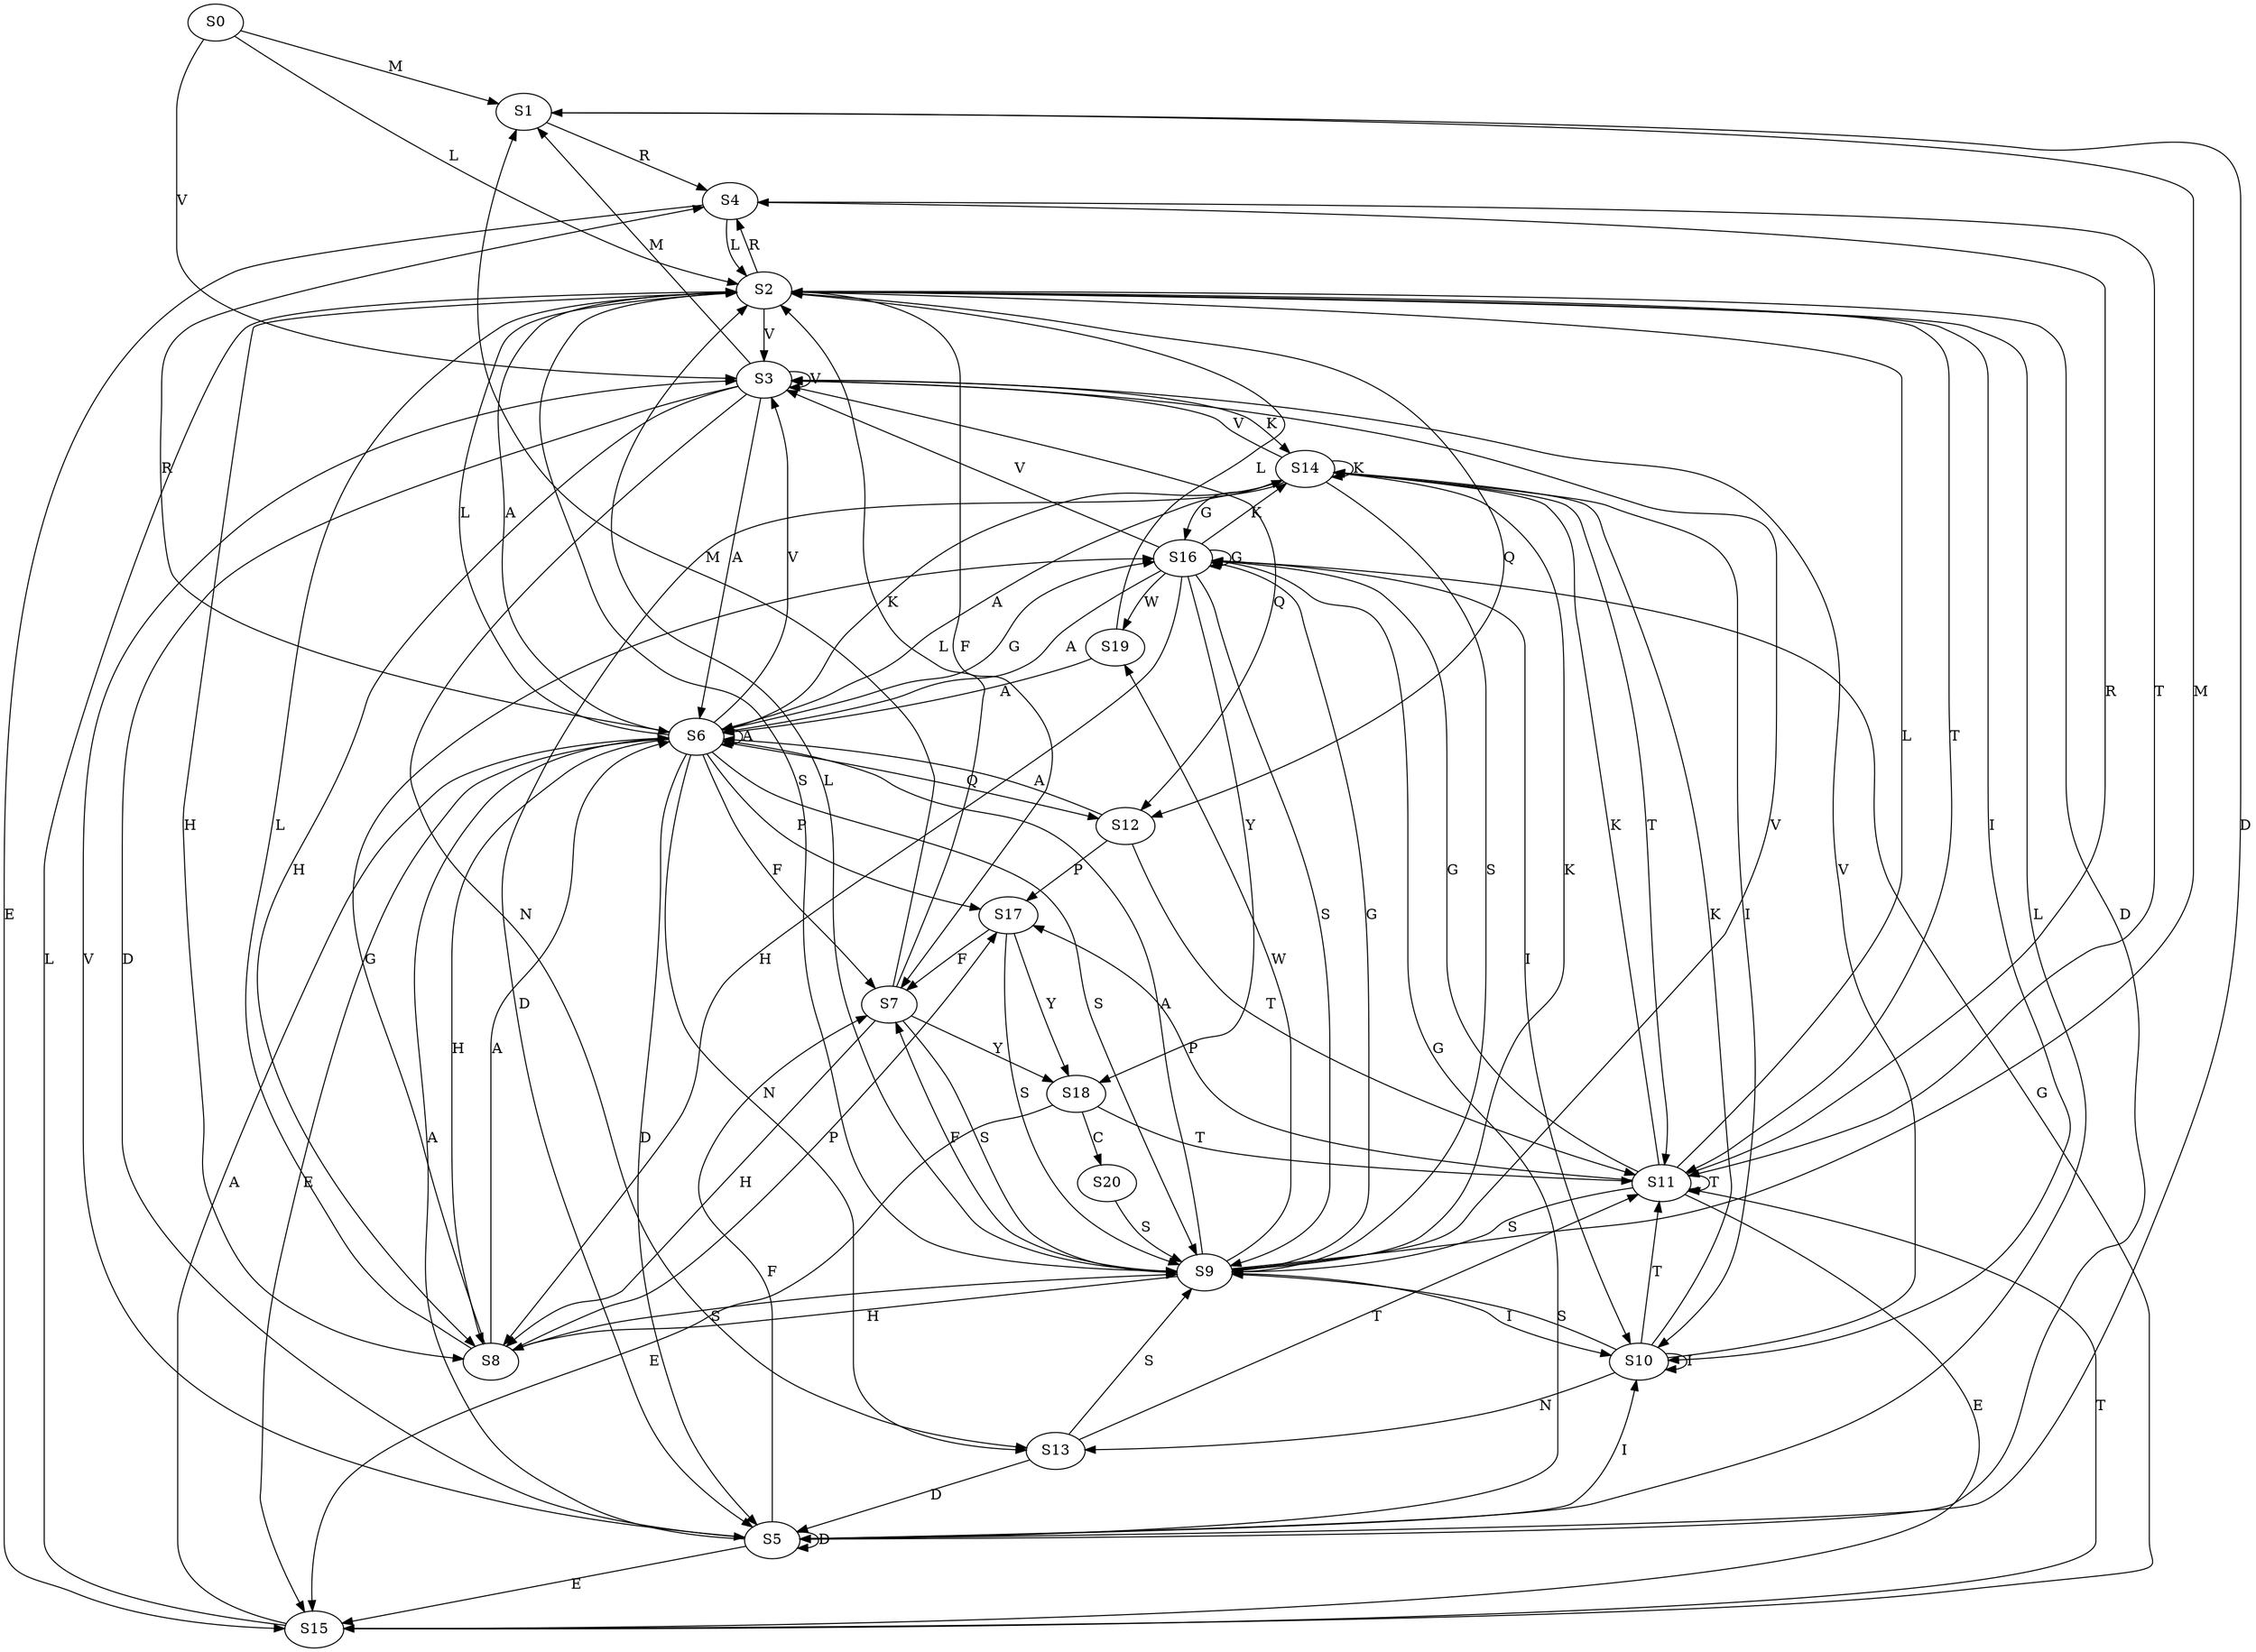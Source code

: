 strict digraph  {
	S0 -> S1 [ label = M ];
	S0 -> S2 [ label = L ];
	S0 -> S3 [ label = V ];
	S1 -> S4 [ label = R ];
	S1 -> S5 [ label = D ];
	S2 -> S3 [ label = V ];
	S2 -> S6 [ label = A ];
	S2 -> S7 [ label = F ];
	S2 -> S5 [ label = D ];
	S2 -> S8 [ label = H ];
	S2 -> S9 [ label = S ];
	S2 -> S10 [ label = I ];
	S2 -> S11 [ label = T ];
	S2 -> S4 [ label = R ];
	S2 -> S12 [ label = Q ];
	S3 -> S1 [ label = M ];
	S3 -> S13 [ label = N ];
	S3 -> S14 [ label = K ];
	S3 -> S12 [ label = Q ];
	S3 -> S6 [ label = A ];
	S3 -> S8 [ label = H ];
	S3 -> S5 [ label = D ];
	S3 -> S3 [ label = V ];
	S4 -> S15 [ label = E ];
	S4 -> S11 [ label = T ];
	S4 -> S2 [ label = L ];
	S5 -> S6 [ label = A ];
	S5 -> S7 [ label = F ];
	S5 -> S3 [ label = V ];
	S5 -> S5 [ label = D ];
	S5 -> S15 [ label = E ];
	S5 -> S2 [ label = L ];
	S5 -> S16 [ label = G ];
	S5 -> S10 [ label = I ];
	S6 -> S17 [ label = P ];
	S6 -> S14 [ label = K ];
	S6 -> S6 [ label = A ];
	S6 -> S16 [ label = G ];
	S6 -> S8 [ label = H ];
	S6 -> S15 [ label = E ];
	S6 -> S9 [ label = S ];
	S6 -> S3 [ label = V ];
	S6 -> S5 [ label = D ];
	S6 -> S13 [ label = N ];
	S6 -> S7 [ label = F ];
	S6 -> S2 [ label = L ];
	S6 -> S12 [ label = Q ];
	S6 -> S4 [ label = R ];
	S7 -> S1 [ label = M ];
	S7 -> S9 [ label = S ];
	S7 -> S18 [ label = Y ];
	S7 -> S8 [ label = H ];
	S7 -> S2 [ label = L ];
	S8 -> S6 [ label = A ];
	S8 -> S17 [ label = P ];
	S8 -> S9 [ label = S ];
	S8 -> S16 [ label = G ];
	S8 -> S2 [ label = L ];
	S9 -> S2 [ label = L ];
	S9 -> S16 [ label = G ];
	S9 -> S14 [ label = K ];
	S9 -> S6 [ label = A ];
	S9 -> S3 [ label = V ];
	S9 -> S1 [ label = M ];
	S9 -> S19 [ label = W ];
	S9 -> S10 [ label = I ];
	S9 -> S7 [ label = F ];
	S9 -> S8 [ label = H ];
	S10 -> S13 [ label = N ];
	S10 -> S14 [ label = K ];
	S10 -> S11 [ label = T ];
	S10 -> S10 [ label = I ];
	S10 -> S3 [ label = V ];
	S10 -> S9 [ label = S ];
	S11 -> S14 [ label = K ];
	S11 -> S17 [ label = P ];
	S11 -> S11 [ label = T ];
	S11 -> S2 [ label = L ];
	S11 -> S4 [ label = R ];
	S11 -> S9 [ label = S ];
	S11 -> S16 [ label = G ];
	S11 -> S15 [ label = E ];
	S12 -> S6 [ label = A ];
	S12 -> S11 [ label = T ];
	S12 -> S17 [ label = P ];
	S13 -> S11 [ label = T ];
	S13 -> S9 [ label = S ];
	S13 -> S5 [ label = D ];
	S14 -> S5 [ label = D ];
	S14 -> S3 [ label = V ];
	S14 -> S16 [ label = G ];
	S14 -> S11 [ label = T ];
	S14 -> S14 [ label = K ];
	S14 -> S10 [ label = I ];
	S14 -> S9 [ label = S ];
	S14 -> S6 [ label = A ];
	S15 -> S16 [ label = G ];
	S15 -> S6 [ label = A ];
	S15 -> S2 [ label = L ];
	S15 -> S11 [ label = T ];
	S16 -> S19 [ label = W ];
	S16 -> S3 [ label = V ];
	S16 -> S6 [ label = A ];
	S16 -> S18 [ label = Y ];
	S16 -> S8 [ label = H ];
	S16 -> S14 [ label = K ];
	S16 -> S9 [ label = S ];
	S16 -> S10 [ label = I ];
	S16 -> S16 [ label = G ];
	S17 -> S9 [ label = S ];
	S17 -> S7 [ label = F ];
	S17 -> S18 [ label = Y ];
	S18 -> S15 [ label = E ];
	S18 -> S11 [ label = T ];
	S18 -> S20 [ label = C ];
	S19 -> S6 [ label = A ];
	S19 -> S2 [ label = L ];
	S20 -> S9 [ label = S ];
}
